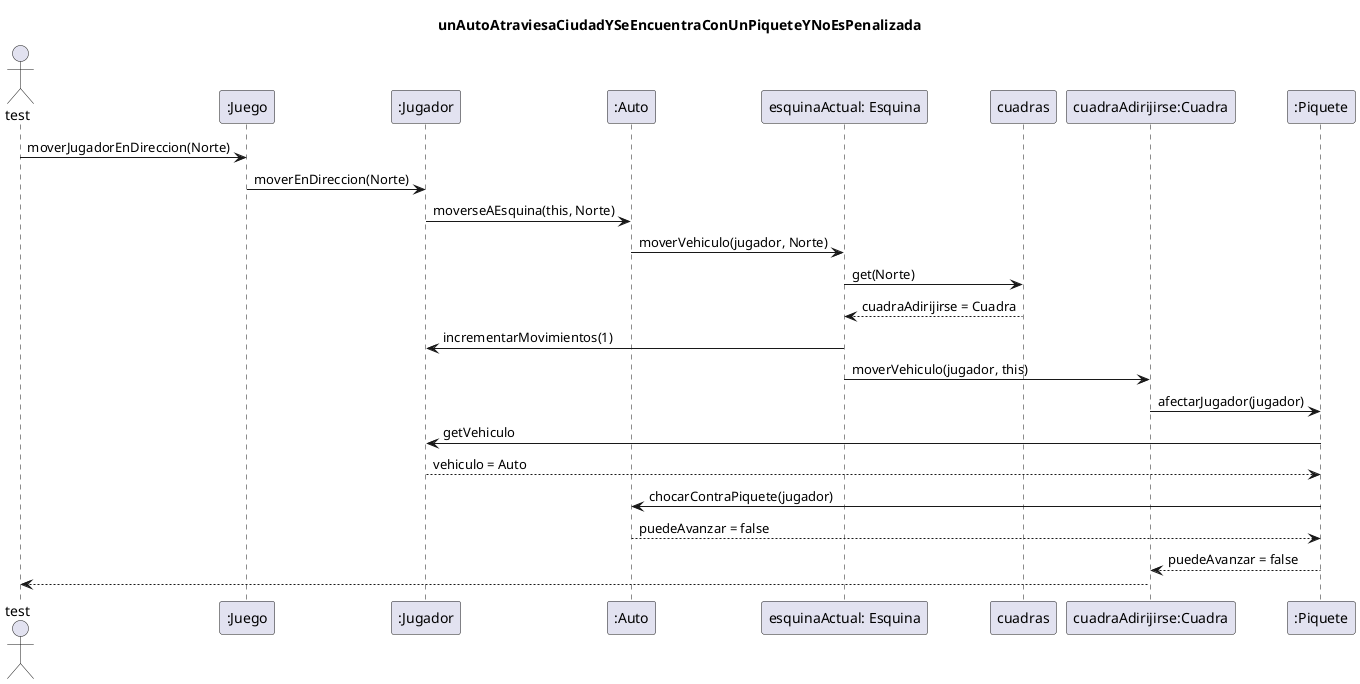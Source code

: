 @startuml
title: unAutoAtraviesaCiudadYSeEncuentraConUnPiqueteYNoEsPenalizada

Actor test
test -> ":Juego" : moverJugadorEnDireccion(Norte)
":Juego" -> ":Jugador": moverEnDireccion(Norte)
":Jugador" -> ":Auto" : moverseAEsquina(this, Norte)
":Auto"  -> "esquinaActual: Esquina" : moverVehiculo(jugador, Norte)
"esquinaActual: Esquina" -> cuadras : get(Norte)
"esquinaActual: Esquina" <-- cuadras : cuadraAdirijirse = Cuadra
"esquinaActual: Esquina" -> ":Jugador" : incrementarMovimientos(1)
"esquinaActual: Esquina" -> "cuadraAdirijirse:Cuadra" : moverVehiculo(jugador, this)
"cuadraAdirijirse:Cuadra" -> ":Piquete"  : afectarJugador(jugador)
":Piquete" -> ":Jugador" : getVehiculo
":Piquete"  <-- ":Jugador" : vehiculo = Auto
":Piquete"  -> ":Auto"  : chocarContraPiquete(jugador)
":Piquete"  <-- ":Auto"  : puedeAvanzar = false
"cuadraAdirijirse:Cuadra" <-- ":Piquete" : puedeAvanzar = false

test <-- "cuadraAdirijirse:Cuadra"
@enduml